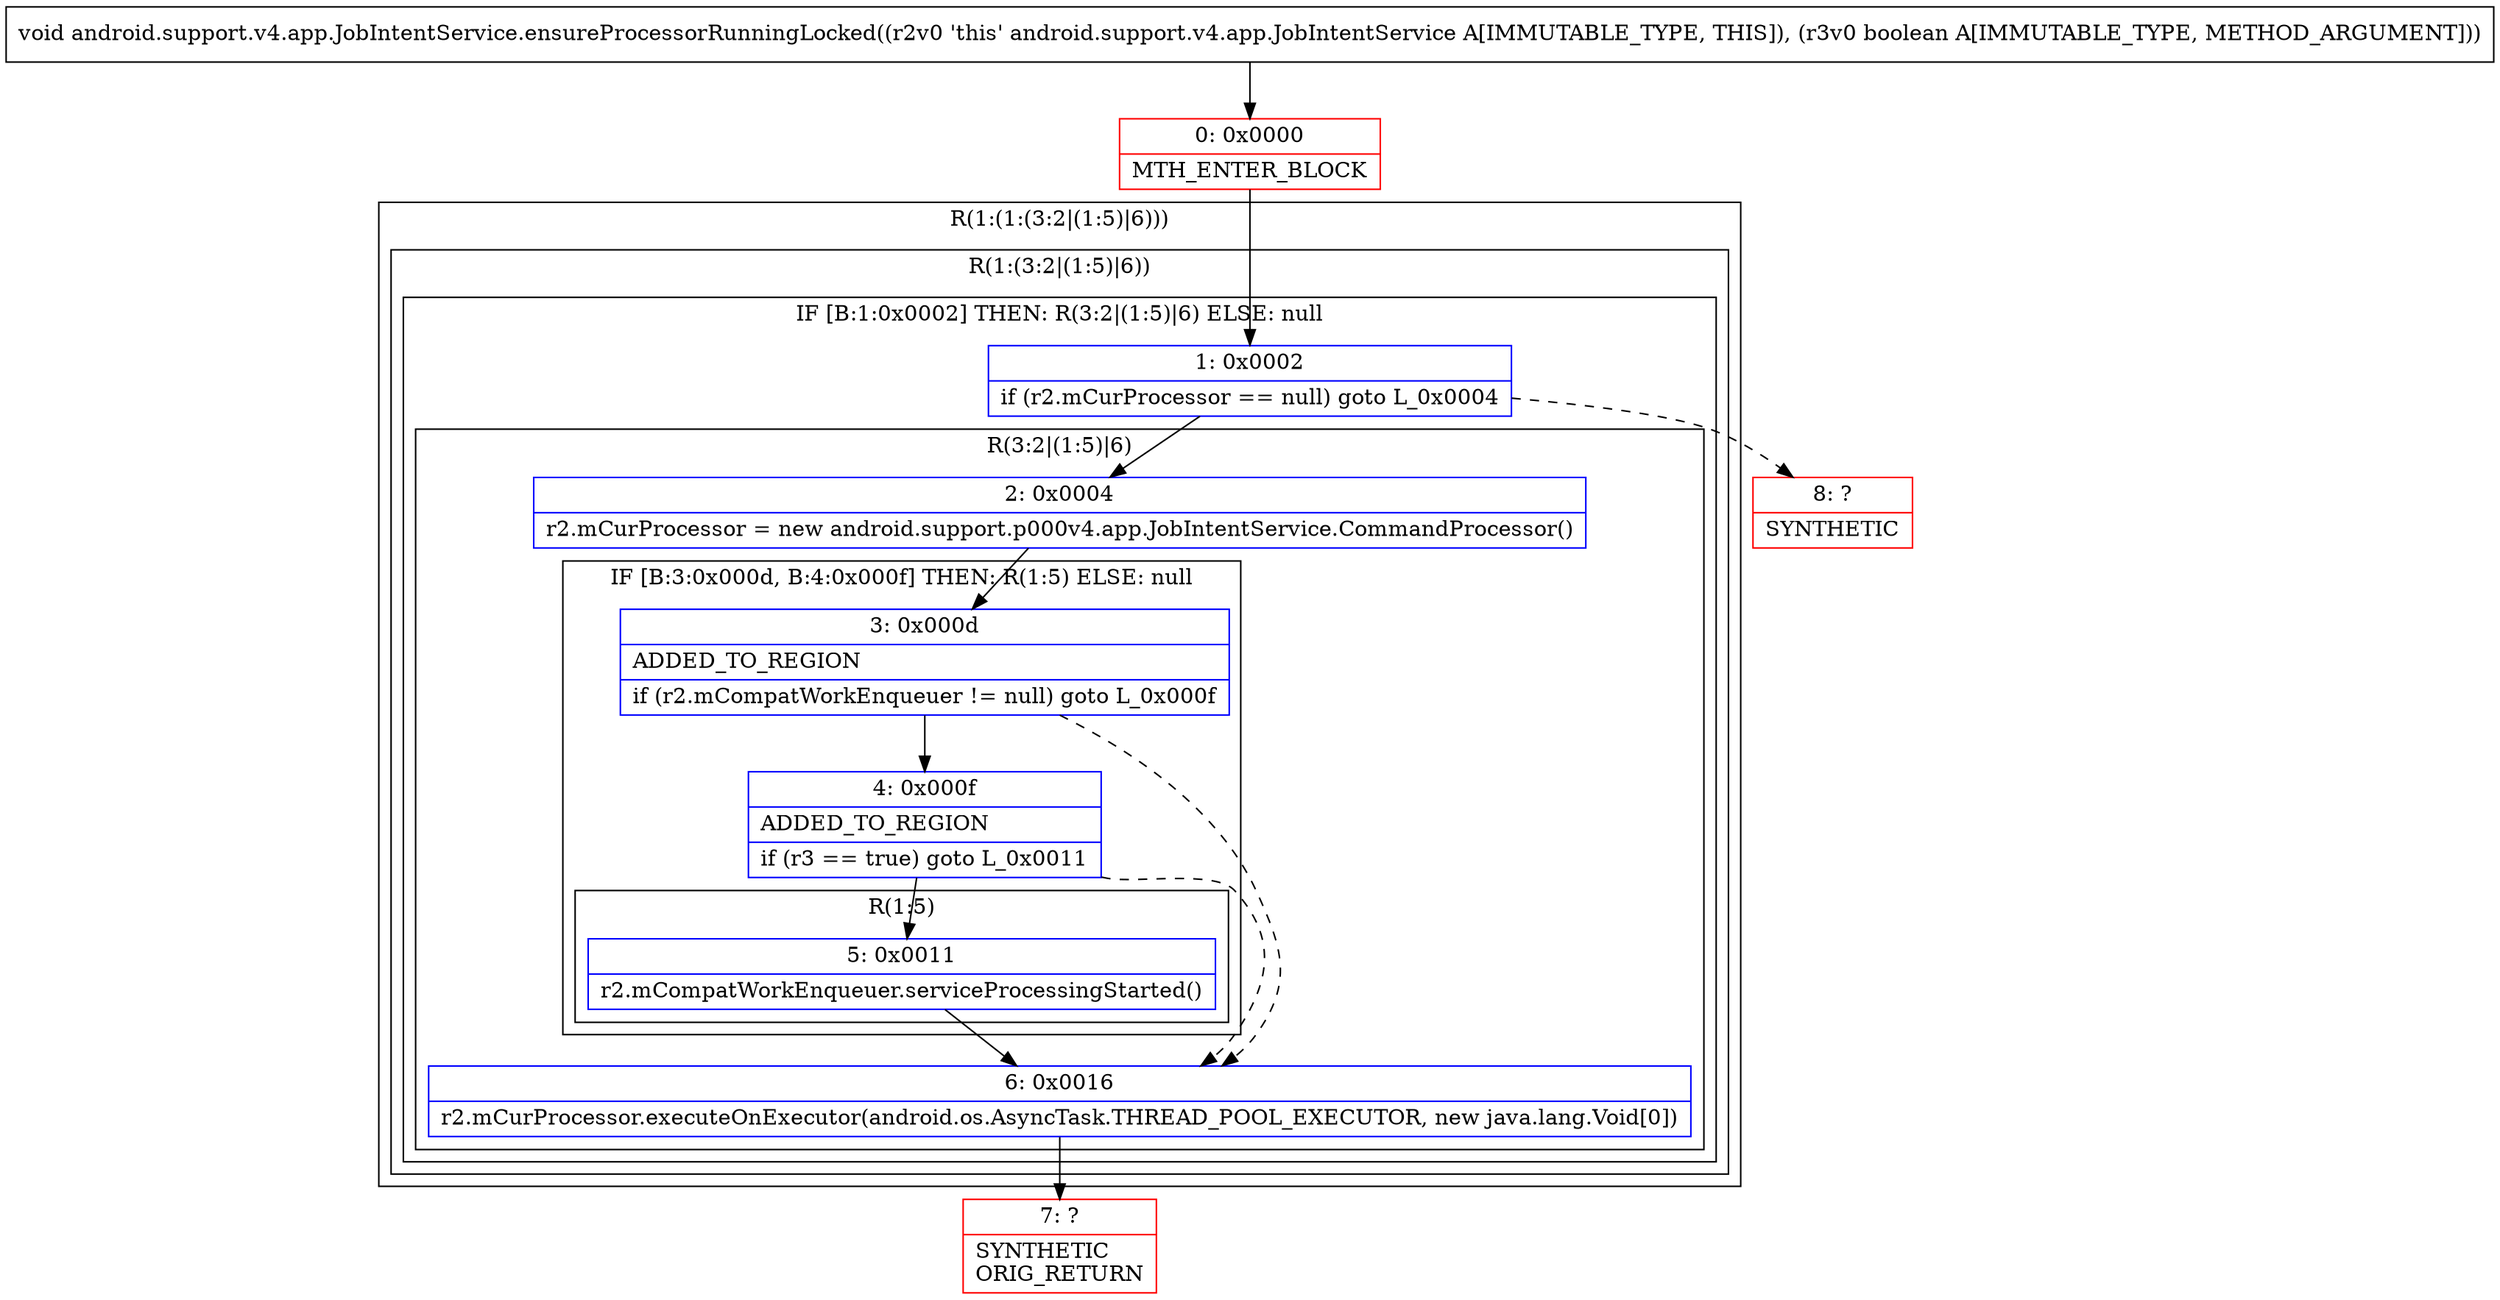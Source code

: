 digraph "CFG forandroid.support.v4.app.JobIntentService.ensureProcessorRunningLocked(Z)V" {
subgraph cluster_Region_2583024 {
label = "R(1:(1:(3:2|(1:5)|6)))";
node [shape=record,color=blue];
subgraph cluster_Region_1070173819 {
label = "R(1:(3:2|(1:5)|6))";
node [shape=record,color=blue];
subgraph cluster_IfRegion_924153730 {
label = "IF [B:1:0x0002] THEN: R(3:2|(1:5)|6) ELSE: null";
node [shape=record,color=blue];
Node_1 [shape=record,label="{1\:\ 0x0002|if (r2.mCurProcessor == null) goto L_0x0004\l}"];
subgraph cluster_Region_1660936084 {
label = "R(3:2|(1:5)|6)";
node [shape=record,color=blue];
Node_2 [shape=record,label="{2\:\ 0x0004|r2.mCurProcessor = new android.support.p000v4.app.JobIntentService.CommandProcessor()\l}"];
subgraph cluster_IfRegion_1496077010 {
label = "IF [B:3:0x000d, B:4:0x000f] THEN: R(1:5) ELSE: null";
node [shape=record,color=blue];
Node_3 [shape=record,label="{3\:\ 0x000d|ADDED_TO_REGION\l|if (r2.mCompatWorkEnqueuer != null) goto L_0x000f\l}"];
Node_4 [shape=record,label="{4\:\ 0x000f|ADDED_TO_REGION\l|if (r3 == true) goto L_0x0011\l}"];
subgraph cluster_Region_719693274 {
label = "R(1:5)";
node [shape=record,color=blue];
Node_5 [shape=record,label="{5\:\ 0x0011|r2.mCompatWorkEnqueuer.serviceProcessingStarted()\l}"];
}
}
Node_6 [shape=record,label="{6\:\ 0x0016|r2.mCurProcessor.executeOnExecutor(android.os.AsyncTask.THREAD_POOL_EXECUTOR, new java.lang.Void[0])\l}"];
}
}
}
}
Node_0 [shape=record,color=red,label="{0\:\ 0x0000|MTH_ENTER_BLOCK\l}"];
Node_7 [shape=record,color=red,label="{7\:\ ?|SYNTHETIC\lORIG_RETURN\l}"];
Node_8 [shape=record,color=red,label="{8\:\ ?|SYNTHETIC\l}"];
MethodNode[shape=record,label="{void android.support.v4.app.JobIntentService.ensureProcessorRunningLocked((r2v0 'this' android.support.v4.app.JobIntentService A[IMMUTABLE_TYPE, THIS]), (r3v0 boolean A[IMMUTABLE_TYPE, METHOD_ARGUMENT])) }"];
MethodNode -> Node_0;
Node_1 -> Node_2;
Node_1 -> Node_8[style=dashed];
Node_2 -> Node_3;
Node_3 -> Node_4;
Node_3 -> Node_6[style=dashed];
Node_4 -> Node_5;
Node_4 -> Node_6[style=dashed];
Node_5 -> Node_6;
Node_6 -> Node_7;
Node_0 -> Node_1;
}

